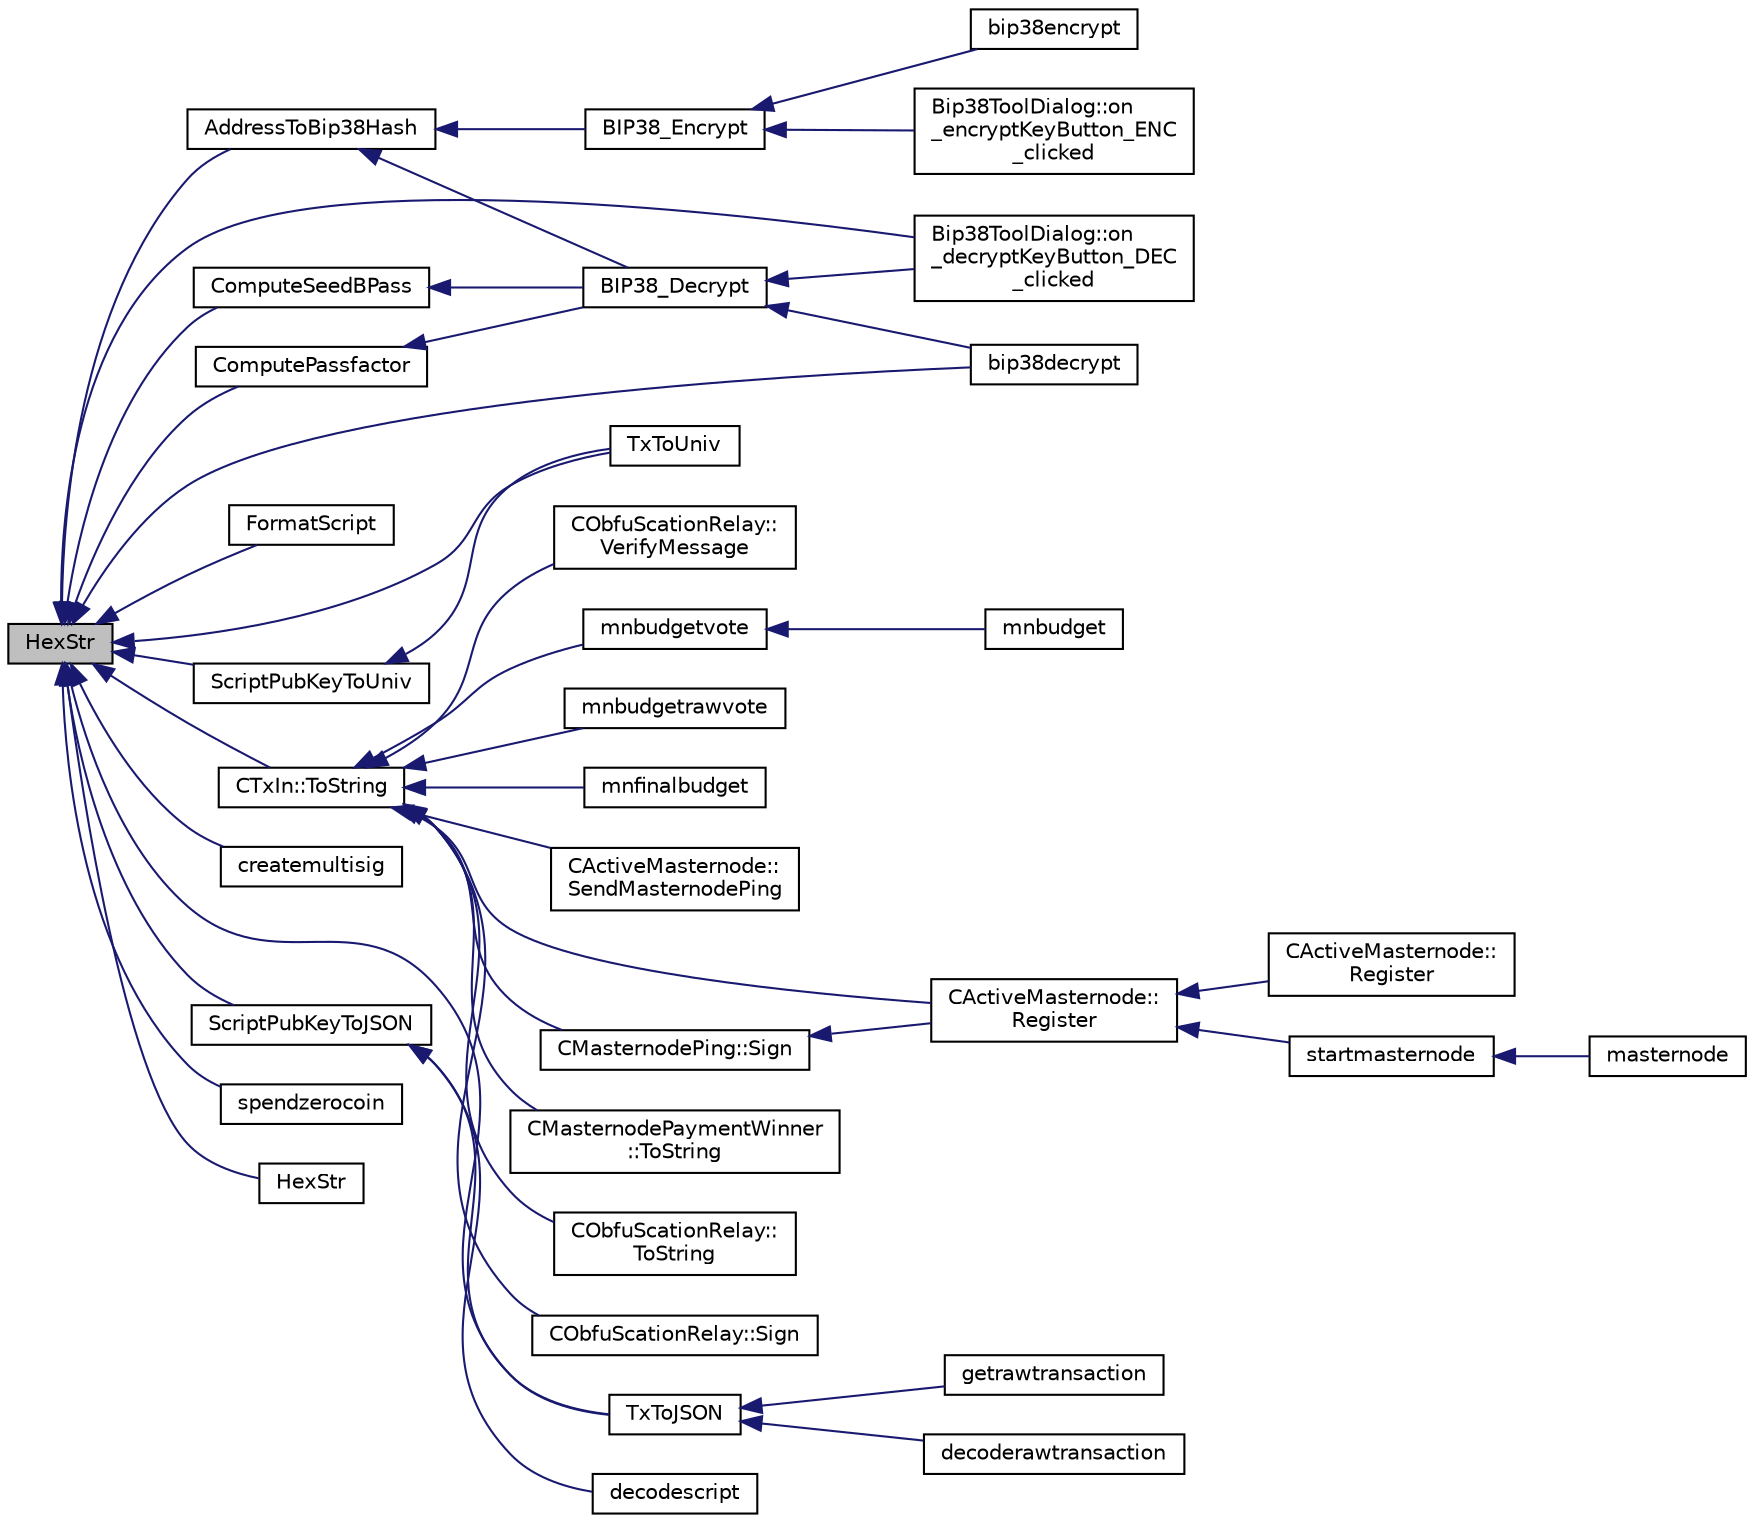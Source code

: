 digraph "HexStr"
{
  edge [fontname="Helvetica",fontsize="10",labelfontname="Helvetica",labelfontsize="10"];
  node [fontname="Helvetica",fontsize="10",shape=record];
  rankdir="LR";
  Node156 [label="HexStr",height=0.2,width=0.4,color="black", fillcolor="grey75", style="filled", fontcolor="black"];
  Node156 -> Node157 [dir="back",color="midnightblue",fontsize="10",style="solid",fontname="Helvetica"];
  Node157 [label="ComputePassfactor",height=0.2,width=0.4,color="black", fillcolor="white", style="filled",URL="$bip38_8h.html#aad5979e1ec2148383177c9b8e6380259"];
  Node157 -> Node158 [dir="back",color="midnightblue",fontsize="10",style="solid",fontname="Helvetica"];
  Node158 [label="BIP38_Decrypt",height=0.2,width=0.4,color="black", fillcolor="white", style="filled",URL="$bip38_8h.html#a3a8abd78d8750c4c7622d7acd3815743"];
  Node158 -> Node159 [dir="back",color="midnightblue",fontsize="10",style="solid",fontname="Helvetica"];
  Node159 [label="Bip38ToolDialog::on\l_decryptKeyButton_DEC\l_clicked",height=0.2,width=0.4,color="black", fillcolor="white", style="filled",URL="$class_bip38_tool_dialog.html#a7675f3df0cc4dc22a100052a5b099191"];
  Node158 -> Node160 [dir="back",color="midnightblue",fontsize="10",style="solid",fontname="Helvetica"];
  Node160 [label="bip38decrypt",height=0.2,width=0.4,color="black", fillcolor="white", style="filled",URL="$rpcdump_8cpp.html#a64a0e2e87f6d741efd662ac94080159d"];
  Node156 -> Node161 [dir="back",color="midnightblue",fontsize="10",style="solid",fontname="Helvetica"];
  Node161 [label="ComputeSeedBPass",height=0.2,width=0.4,color="black", fillcolor="white", style="filled",URL="$bip38_8h.html#a1f42383a6bc8295fba2d0108a4abd194"];
  Node161 -> Node158 [dir="back",color="midnightblue",fontsize="10",style="solid",fontname="Helvetica"];
  Node156 -> Node162 [dir="back",color="midnightblue",fontsize="10",style="solid",fontname="Helvetica"];
  Node162 [label="AddressToBip38Hash",height=0.2,width=0.4,color="black", fillcolor="white", style="filled",URL="$bip38_8h.html#a316d78ad4929a28e63f746aa5da410aa"];
  Node162 -> Node163 [dir="back",color="midnightblue",fontsize="10",style="solid",fontname="Helvetica"];
  Node163 [label="BIP38_Encrypt",height=0.2,width=0.4,color="black", fillcolor="white", style="filled",URL="$bip38_8h.html#a510b9177c784d15ff57c01b12ccfa674"];
  Node163 -> Node164 [dir="back",color="midnightblue",fontsize="10",style="solid",fontname="Helvetica"];
  Node164 [label="Bip38ToolDialog::on\l_encryptKeyButton_ENC\l_clicked",height=0.2,width=0.4,color="black", fillcolor="white", style="filled",URL="$class_bip38_tool_dialog.html#a31cdc41e507628f2cd413e9df57c5770"];
  Node163 -> Node165 [dir="back",color="midnightblue",fontsize="10",style="solid",fontname="Helvetica"];
  Node165 [label="bip38encrypt",height=0.2,width=0.4,color="black", fillcolor="white", style="filled",URL="$rpcdump_8cpp.html#a303f255a7509999ce1e535d5e7bb220d"];
  Node162 -> Node158 [dir="back",color="midnightblue",fontsize="10",style="solid",fontname="Helvetica"];
  Node156 -> Node166 [dir="back",color="midnightblue",fontsize="10",style="solid",fontname="Helvetica"];
  Node166 [label="FormatScript",height=0.2,width=0.4,color="black", fillcolor="white", style="filled",URL="$core__write_8cpp.html#abeb7405bc4dc9fcf98f3659b2e73d514"];
  Node156 -> Node167 [dir="back",color="midnightblue",fontsize="10",style="solid",fontname="Helvetica"];
  Node167 [label="ScriptPubKeyToUniv",height=0.2,width=0.4,color="black", fillcolor="white", style="filled",URL="$core__write_8cpp.html#a4a51bf7268adbdcd58e7af445ea4db61"];
  Node167 -> Node168 [dir="back",color="midnightblue",fontsize="10",style="solid",fontname="Helvetica"];
  Node168 [label="TxToUniv",height=0.2,width=0.4,color="black", fillcolor="white", style="filled",URL="$core__write_8cpp.html#aeb901ca565e3df0e3bc0c9863ad8f53a"];
  Node156 -> Node168 [dir="back",color="midnightblue",fontsize="10",style="solid",fontname="Helvetica"];
  Node156 -> Node169 [dir="back",color="midnightblue",fontsize="10",style="solid",fontname="Helvetica"];
  Node169 [label="CTxIn::ToString",height=0.2,width=0.4,color="black", fillcolor="white", style="filled",URL="$class_c_tx_in.html#a9f3dcba8a979ca7007448f8ad1d3c4c1"];
  Node169 -> Node170 [dir="back",color="midnightblue",fontsize="10",style="solid",fontname="Helvetica"];
  Node170 [label="CActiveMasternode::\lSendMasternodePing",height=0.2,width=0.4,color="black", fillcolor="white", style="filled",URL="$class_c_active_masternode.html#ae30a82106f2c0b6875344e39e49393c2",tooltip="Ping Masternode. "];
  Node169 -> Node171 [dir="back",color="midnightblue",fontsize="10",style="solid",fontname="Helvetica"];
  Node171 [label="CActiveMasternode::\lRegister",height=0.2,width=0.4,color="black", fillcolor="white", style="filled",URL="$class_c_active_masternode.html#ac53ffe35960cdf312e813de5942a9584",tooltip="Register any Masternode. "];
  Node171 -> Node172 [dir="back",color="midnightblue",fontsize="10",style="solid",fontname="Helvetica"];
  Node172 [label="CActiveMasternode::\lRegister",height=0.2,width=0.4,color="black", fillcolor="white", style="filled",URL="$class_c_active_masternode.html#a99e26870efec1ea98738cda1a5a85702",tooltip="Register remote Masternode. "];
  Node171 -> Node173 [dir="back",color="midnightblue",fontsize="10",style="solid",fontname="Helvetica"];
  Node173 [label="startmasternode",height=0.2,width=0.4,color="black", fillcolor="white", style="filled",URL="$rpcmasternode_8cpp.html#ab37c9f565d5d9dbb3e695422e3474b00"];
  Node173 -> Node174 [dir="back",color="midnightblue",fontsize="10",style="solid",fontname="Helvetica"];
  Node174 [label="masternode",height=0.2,width=0.4,color="black", fillcolor="white", style="filled",URL="$rpcmasternode_8cpp.html#a30609e443aeb47c29ed0878d16b1b5e1"];
  Node169 -> Node175 [dir="back",color="midnightblue",fontsize="10",style="solid",fontname="Helvetica"];
  Node175 [label="CMasternodePaymentWinner\l::ToString",height=0.2,width=0.4,color="black", fillcolor="white", style="filled",URL="$class_c_masternode_payment_winner.html#a188f4b487f9481bdcc6d5b052793512e"];
  Node169 -> Node176 [dir="back",color="midnightblue",fontsize="10",style="solid",fontname="Helvetica"];
  Node176 [label="CMasternodePing::Sign",height=0.2,width=0.4,color="black", fillcolor="white", style="filled",URL="$class_c_masternode_ping.html#afa3eb82ae9457cc135089d83ae7719ea"];
  Node176 -> Node171 [dir="back",color="midnightblue",fontsize="10",style="solid",fontname="Helvetica"];
  Node169 -> Node177 [dir="back",color="midnightblue",fontsize="10",style="solid",fontname="Helvetica"];
  Node177 [label="CObfuScationRelay::\lToString",height=0.2,width=0.4,color="black", fillcolor="white", style="filled",URL="$class_c_obfu_scation_relay.html#a193896557689f778a5381ea8dc7e66b8"];
  Node169 -> Node178 [dir="back",color="midnightblue",fontsize="10",style="solid",fontname="Helvetica"];
  Node178 [label="CObfuScationRelay::Sign",height=0.2,width=0.4,color="black", fillcolor="white", style="filled",URL="$class_c_obfu_scation_relay.html#a6a0c143f5d9536a64bcb1745d2011761"];
  Node169 -> Node179 [dir="back",color="midnightblue",fontsize="10",style="solid",fontname="Helvetica"];
  Node179 [label="CObfuScationRelay::\lVerifyMessage",height=0.2,width=0.4,color="black", fillcolor="white", style="filled",URL="$class_c_obfu_scation_relay.html#aa76fd65563c22d322350e09b2b876e9d"];
  Node169 -> Node180 [dir="back",color="midnightblue",fontsize="10",style="solid",fontname="Helvetica"];
  Node180 [label="mnbudgetvote",height=0.2,width=0.4,color="black", fillcolor="white", style="filled",URL="$rpcmasternode-budget_8cpp.html#a56da074ff2f33c0ef53bb451c67c0761"];
  Node180 -> Node181 [dir="back",color="midnightblue",fontsize="10",style="solid",fontname="Helvetica"];
  Node181 [label="mnbudget",height=0.2,width=0.4,color="black", fillcolor="white", style="filled",URL="$rpcmasternode-budget_8cpp.html#aeabbf924be4d2ce4bedb28a394e1fc6b"];
  Node169 -> Node182 [dir="back",color="midnightblue",fontsize="10",style="solid",fontname="Helvetica"];
  Node182 [label="mnbudgetrawvote",height=0.2,width=0.4,color="black", fillcolor="white", style="filled",URL="$rpcmasternode-budget_8cpp.html#a3ae70ddb7080492d70c053fdf06320f7"];
  Node169 -> Node183 [dir="back",color="midnightblue",fontsize="10",style="solid",fontname="Helvetica"];
  Node183 [label="mnfinalbudget",height=0.2,width=0.4,color="black", fillcolor="white", style="filled",URL="$rpcmasternode-budget_8cpp.html#a9377cde49f5b62904aafb46d7d3c5e7c"];
  Node156 -> Node159 [dir="back",color="midnightblue",fontsize="10",style="solid",fontname="Helvetica"];
  Node156 -> Node160 [dir="back",color="midnightblue",fontsize="10",style="solid",fontname="Helvetica"];
  Node156 -> Node184 [dir="back",color="midnightblue",fontsize="10",style="solid",fontname="Helvetica"];
  Node184 [label="createmultisig",height=0.2,width=0.4,color="black", fillcolor="white", style="filled",URL="$rpcmisc_8cpp.html#a10f145bcadd06025abb3b065e2fa7a84"];
  Node156 -> Node185 [dir="back",color="midnightblue",fontsize="10",style="solid",fontname="Helvetica"];
  Node185 [label="ScriptPubKeyToJSON",height=0.2,width=0.4,color="black", fillcolor="white", style="filled",URL="$rpcrawtransaction_8cpp.html#acb6efc0d76394e3858fe7451148069c2"];
  Node185 -> Node186 [dir="back",color="midnightblue",fontsize="10",style="solid",fontname="Helvetica"];
  Node186 [label="TxToJSON",height=0.2,width=0.4,color="black", fillcolor="white", style="filled",URL="$rpcrawtransaction_8cpp.html#a366b04dae2aae86eee356cc85d759268"];
  Node186 -> Node187 [dir="back",color="midnightblue",fontsize="10",style="solid",fontname="Helvetica"];
  Node187 [label="getrawtransaction",height=0.2,width=0.4,color="black", fillcolor="white", style="filled",URL="$rpcrawtransaction_8cpp.html#a12e1b8a05d99d1544e5343c2282cc55a"];
  Node186 -> Node188 [dir="back",color="midnightblue",fontsize="10",style="solid",fontname="Helvetica"];
  Node188 [label="decoderawtransaction",height=0.2,width=0.4,color="black", fillcolor="white", style="filled",URL="$rpcrawtransaction_8cpp.html#a6775c600b1bfdbb22f38e5f1cd27cfea"];
  Node185 -> Node189 [dir="back",color="midnightblue",fontsize="10",style="solid",fontname="Helvetica"];
  Node189 [label="decodescript",height=0.2,width=0.4,color="black", fillcolor="white", style="filled",URL="$rpcrawtransaction_8cpp.html#a342172992e2fa92490e8d83c2e95e87e"];
  Node156 -> Node186 [dir="back",color="midnightblue",fontsize="10",style="solid",fontname="Helvetica"];
  Node156 -> Node190 [dir="back",color="midnightblue",fontsize="10",style="solid",fontname="Helvetica"];
  Node190 [label="spendzerocoin",height=0.2,width=0.4,color="black", fillcolor="white", style="filled",URL="$rpcwallet_8cpp.html#adea64c692ec279a1a3a2c9143f264955"];
  Node156 -> Node191 [dir="back",color="midnightblue",fontsize="10",style="solid",fontname="Helvetica"];
  Node191 [label="HexStr",height=0.2,width=0.4,color="black", fillcolor="white", style="filled",URL="$utilstrencodings_8h.html#a7efe75f50ba1dbd0183952dd42146a92"];
}
